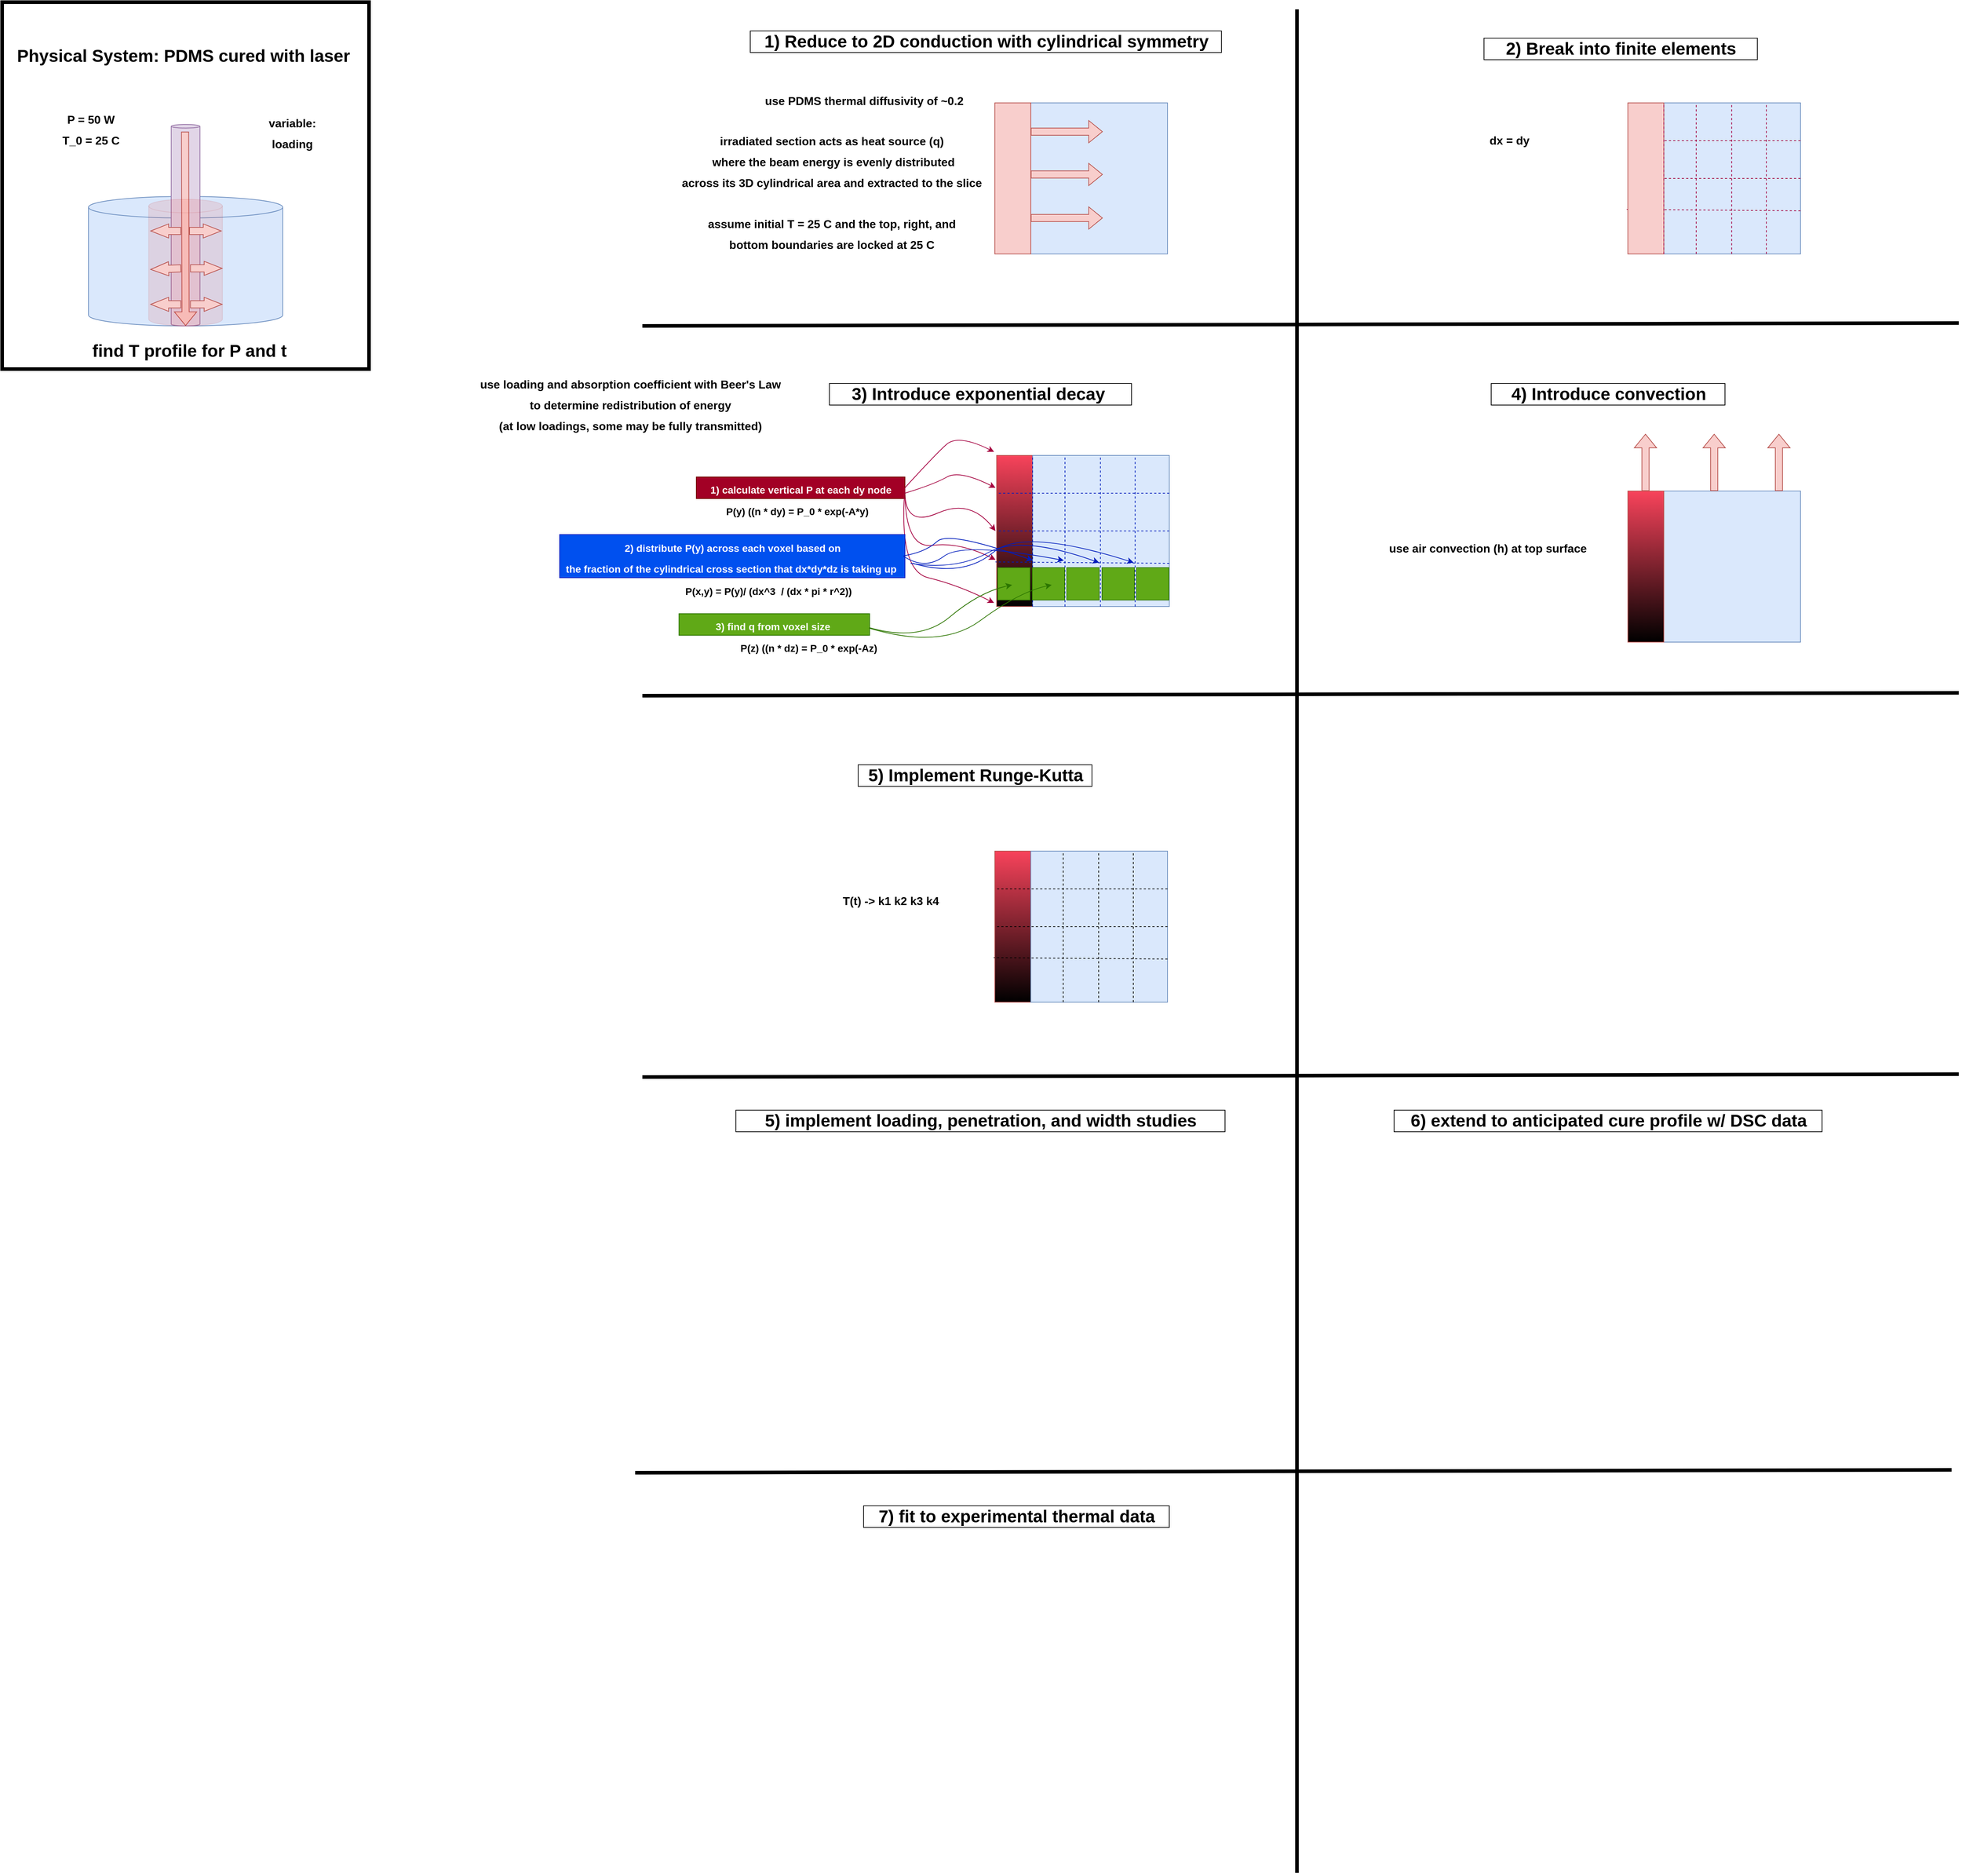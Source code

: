 <mxfile>
    <diagram id="xyQSWyfSfaHBKpIr7T4n" name="Page-1">
        <mxGraphModel dx="697" dy="674" grid="1" gridSize="10" guides="1" tooltips="1" connect="1" arrows="1" fold="1" page="1" pageScale="1" pageWidth="850" pageHeight="1100" math="0" shadow="0">
            <root>
                <mxCell id="0"/>
                <mxCell id="1" parent="0"/>
                <mxCell id="4" value="" style="whiteSpace=wrap;html=1;aspect=fixed;fillColor=none;strokeWidth=5;" vertex="1" parent="1">
                    <mxGeometry x="95" y="30" width="510" height="510" as="geometry"/>
                </mxCell>
                <mxCell id="6" value="" style="rounded=0;whiteSpace=wrap;html=1;fillColor=#dae8fc;strokeColor=#6c8ebf;" vertex="1" parent="1">
                    <mxGeometry x="1525" y="170" width="190" height="210" as="geometry"/>
                </mxCell>
                <mxCell id="7" value="" style="rounded=0;whiteSpace=wrap;html=1;fillColor=#f8cecc;strokeColor=#b85450;" vertex="1" parent="1">
                    <mxGeometry x="1475" y="170" width="50" height="210" as="geometry"/>
                </mxCell>
                <mxCell id="8" value="" style="shape=cylinder3;whiteSpace=wrap;html=1;boundedLbl=1;backgroundOutline=1;size=15;fillColor=#dae8fc;strokeColor=#6c8ebf;" vertex="1" parent="1">
                    <mxGeometry x="215" y="300" width="270" height="180" as="geometry"/>
                </mxCell>
                <mxCell id="9" value="" style="shape=cylinder3;whiteSpace=wrap;html=1;boundedLbl=1;backgroundOutline=1;size=2.483;fillColor=#e1d5e7;strokeColor=#9673a6;" vertex="1" parent="1">
                    <mxGeometry x="330" y="200" width="40" height="280" as="geometry"/>
                </mxCell>
                <mxCell id="10" value="Physical System: PDMS cured with laser&amp;nbsp;" style="text;strokeColor=none;fillColor=none;html=1;fontSize=24;fontStyle=1;verticalAlign=middle;align=center;" vertex="1" parent="1">
                    <mxGeometry x="100" y="90" width="500" height="30" as="geometry"/>
                </mxCell>
                <mxCell id="11" value="1) Reduce to 2D conduction with cylindrical symmetry" style="text;strokeColor=default;fillColor=none;html=1;fontSize=24;fontStyle=1;verticalAlign=middle;align=center;" vertex="1" parent="1">
                    <mxGeometry x="1135" y="70" width="655" height="30" as="geometry"/>
                </mxCell>
                <mxCell id="12" value="&lt;font style=&quot;font-size: 16px;&quot;&gt;irradiated section acts as heat source (q)&lt;br&gt;&amp;nbsp;where the beam energy is evenly distributed &lt;br&gt;across its 3D cylindrical area and extracted to the slice&lt;br&gt;&lt;/font&gt;" style="text;strokeColor=none;fillColor=none;html=1;fontSize=24;fontStyle=1;verticalAlign=middle;align=center;rounded=0;glass=0;" vertex="1" parent="1">
                    <mxGeometry x="1045" y="210" width="405" height="80" as="geometry"/>
                </mxCell>
                <mxCell id="13" value="&lt;span style=&quot;font-size: 16px;&quot;&gt;use PDMS thermal diffusivity of ~0.2&lt;/span&gt;" style="text;strokeColor=none;fillColor=none;html=1;fontSize=24;fontStyle=1;verticalAlign=middle;align=center;" vertex="1" parent="1">
                    <mxGeometry x="1055" y="150" width="475" height="30" as="geometry"/>
                </mxCell>
                <mxCell id="14" value="" style="rounded=0;whiteSpace=wrap;html=1;fillColor=#dae8fc;strokeColor=#6c8ebf;" vertex="1" parent="1">
                    <mxGeometry x="2405" y="170" width="190" height="210" as="geometry"/>
                </mxCell>
                <mxCell id="15" value="2) Break into finite elements" style="text;strokeColor=default;fillColor=none;html=1;fontSize=24;fontStyle=1;verticalAlign=middle;align=center;" vertex="1" parent="1">
                    <mxGeometry x="2155" y="80" width="380" height="30" as="geometry"/>
                </mxCell>
                <mxCell id="16" value="" style="rounded=0;whiteSpace=wrap;html=1;fillColor=#dae8fc;strokeColor=#6c8ebf;" vertex="1" parent="1">
                    <mxGeometry x="2405" y="709.5" width="190" height="210" as="geometry"/>
                </mxCell>
                <mxCell id="17" value="" style="rounded=0;whiteSpace=wrap;html=1;fillColor=#F8435B;strokeColor=#b85450;fillStyle=hatch;gradientColor=default;" vertex="1" parent="1">
                    <mxGeometry x="2355" y="709.5" width="50" height="210" as="geometry"/>
                </mxCell>
                <mxCell id="18" value="4) Introduce convection" style="text;strokeColor=default;fillColor=none;html=1;fontSize=24;fontStyle=1;verticalAlign=middle;align=center;" vertex="1" parent="1">
                    <mxGeometry x="2165" y="560" width="325" height="30" as="geometry"/>
                </mxCell>
                <mxCell id="19" value="" style="shape=flexArrow;endArrow=classic;html=1;rounded=0;fillColor=#f8cecc;strokeColor=#b85450;" edge="1" parent="1">
                    <mxGeometry width="50" height="50" relative="1" as="geometry">
                        <mxPoint x="1525" y="210" as="sourcePoint"/>
                        <mxPoint x="1625" y="210" as="targetPoint"/>
                    </mxGeometry>
                </mxCell>
                <mxCell id="20" value="" style="shape=flexArrow;endArrow=classic;html=1;rounded=0;fillColor=#f8cecc;strokeColor=#b85450;" edge="1" parent="1">
                    <mxGeometry width="50" height="50" relative="1" as="geometry">
                        <mxPoint x="1525" y="269.5" as="sourcePoint"/>
                        <mxPoint x="1625" y="269.5" as="targetPoint"/>
                    </mxGeometry>
                </mxCell>
                <mxCell id="21" value="" style="shape=flexArrow;endArrow=classic;html=1;rounded=0;fillColor=#f8cecc;strokeColor=#b85450;" edge="1" parent="1">
                    <mxGeometry width="50" height="50" relative="1" as="geometry">
                        <mxPoint x="1525" y="330" as="sourcePoint"/>
                        <mxPoint x="1625" y="330" as="targetPoint"/>
                    </mxGeometry>
                </mxCell>
                <mxCell id="22" value="" style="shape=flexArrow;endArrow=classic;html=1;rounded=0;fillColor=#f8cecc;strokeColor=#b85450;" edge="1" parent="1">
                    <mxGeometry width="50" height="50" relative="1" as="geometry">
                        <mxPoint x="2379.5" y="709.5" as="sourcePoint"/>
                        <mxPoint x="2379.5" y="630" as="targetPoint"/>
                    </mxGeometry>
                </mxCell>
                <mxCell id="23" value="" style="shape=flexArrow;endArrow=classic;html=1;rounded=0;fillColor=#f8cecc;strokeColor=#b85450;" edge="1" parent="1">
                    <mxGeometry width="50" height="50" relative="1" as="geometry">
                        <mxPoint x="2475" y="709.5" as="sourcePoint"/>
                        <mxPoint x="2475" y="630" as="targetPoint"/>
                    </mxGeometry>
                </mxCell>
                <mxCell id="24" value="" style="shape=flexArrow;endArrow=classic;html=1;rounded=0;fillColor=#f8cecc;strokeColor=#b85450;" edge="1" parent="1">
                    <mxGeometry width="50" height="50" relative="1" as="geometry">
                        <mxPoint x="2565" y="709.5" as="sourcePoint"/>
                        <mxPoint x="2565" y="630" as="targetPoint"/>
                    </mxGeometry>
                </mxCell>
                <mxCell id="25" value="&lt;span style=&quot;font-size: 16px;&quot;&gt;use air convection (h) at top surface&lt;br&gt;&lt;/span&gt;" style="text;strokeColor=none;fillColor=none;html=1;fontSize=24;fontStyle=1;verticalAlign=middle;align=center;" vertex="1" parent="1">
                    <mxGeometry x="2015" y="770" width="290" height="34.5" as="geometry"/>
                </mxCell>
                <mxCell id="26" value="&lt;font style=&quot;font-size: 16px;&quot;&gt;assume initial T = 25 C and the top, right, and&lt;br&gt;bottom boundaries are locked at 25 C&lt;br&gt;&lt;/font&gt;" style="text;strokeColor=none;fillColor=none;html=1;fontSize=24;fontStyle=1;verticalAlign=middle;align=center;rounded=0;glass=0;" vertex="1" parent="1">
                    <mxGeometry x="1045" y="310" width="405" height="80" as="geometry"/>
                </mxCell>
                <mxCell id="27" value="" style="shape=flexArrow;endArrow=classic;html=1;rounded=0;entryX=0.5;entryY=1;entryDx=0;entryDy=0;entryPerimeter=0;fillColor=#f8cecc;strokeColor=#b85450;" edge="1" parent="1" source="40" target="9">
                    <mxGeometry width="50" height="50" relative="1" as="geometry">
                        <mxPoint x="349.29" y="210" as="sourcePoint"/>
                        <mxPoint x="349.29" y="450" as="targetPoint"/>
                    </mxGeometry>
                </mxCell>
                <mxCell id="30" value="3) Introduce exponential decay&amp;nbsp;" style="text;strokeColor=default;fillColor=none;html=1;fontSize=24;fontStyle=1;verticalAlign=middle;align=center;" vertex="1" parent="1">
                    <mxGeometry x="1245" y="560" width="420" height="30" as="geometry"/>
                </mxCell>
                <mxCell id="31" value="&lt;font style=&quot;font-size: 16px;&quot;&gt;&lt;br&gt;&lt;/font&gt;" style="text;strokeColor=none;fillColor=none;html=1;fontSize=24;fontStyle=1;verticalAlign=middle;align=center;rounded=0;glass=0;" vertex="1" parent="1">
                    <mxGeometry x="1055" y="690" width="405" height="80" as="geometry"/>
                </mxCell>
                <mxCell id="32" value="&lt;span style=&quot;font-size: 16px;&quot;&gt;use loading and absorption coefficient with Beer's Law&lt;br&gt;to determine redistribution of energy&lt;br&gt;(at low loadings, some may be fully transmitted)&lt;br&gt;&lt;/span&gt;" style="text;strokeColor=none;fillColor=none;html=1;fontSize=24;fontStyle=1;verticalAlign=middle;align=center;" vertex="1" parent="1">
                    <mxGeometry x="730" y="540" width="475" height="95" as="geometry"/>
                </mxCell>
                <mxCell id="33" value="" style="endArrow=none;dashed=1;html=1;rounded=0;exitX=1;exitY=0.5;exitDx=0;exitDy=0;entryX=0;entryY=0.5;entryDx=0;entryDy=0;fillColor=#d80073;strokeColor=#A50040;" edge="1" parent="1" source="14">
                    <mxGeometry width="50" height="50" relative="1" as="geometry">
                        <mxPoint x="2645" y="300" as="sourcePoint"/>
                        <mxPoint x="2355" y="275" as="targetPoint"/>
                    </mxGeometry>
                </mxCell>
                <mxCell id="34" value="" style="endArrow=none;dashed=1;html=1;rounded=0;exitX=1;exitY=0.25;exitDx=0;exitDy=0;entryX=0;entryY=0.25;entryDx=0;entryDy=0;fillColor=#d80073;strokeColor=#A50040;" edge="1" parent="1" source="14">
                    <mxGeometry width="50" height="50" relative="1" as="geometry">
                        <mxPoint x="2595" y="228.57" as="sourcePoint"/>
                        <mxPoint x="2355" y="222.5" as="targetPoint"/>
                    </mxGeometry>
                </mxCell>
                <mxCell id="35" value="" style="endArrow=none;dashed=1;html=1;rounded=0;exitX=1;exitY=0.5;exitDx=0;exitDy=0;entryX=-0.032;entryY=0.705;entryDx=0;entryDy=0;entryPerimeter=0;fillColor=#d80073;strokeColor=#A50040;" edge="1" parent="1">
                    <mxGeometry width="50" height="50" relative="1" as="geometry">
                        <mxPoint x="2595" y="320" as="sourcePoint"/>
                        <mxPoint x="2353.4" y="318.05" as="targetPoint"/>
                    </mxGeometry>
                </mxCell>
                <mxCell id="36" value="" style="endArrow=none;dashed=1;html=1;rounded=0;exitX=0.75;exitY=1;exitDx=0;exitDy=0;entryX=0.75;entryY=0;entryDx=0;entryDy=0;fillColor=#d80073;strokeColor=#A50040;" edge="1" parent="1" source="14" target="14">
                    <mxGeometry width="50" height="50" relative="1" as="geometry">
                        <mxPoint x="2775" y="269.29" as="sourcePoint"/>
                        <mxPoint x="2585" y="269.29" as="targetPoint"/>
                    </mxGeometry>
                </mxCell>
                <mxCell id="37" value="" style="endArrow=none;dashed=1;html=1;rounded=0;exitX=0.75;exitY=1;exitDx=0;exitDy=0;entryX=0.75;entryY=0;entryDx=0;entryDy=0;fillColor=#d80073;strokeColor=#A50040;" edge="1" parent="1">
                    <mxGeometry width="50" height="50" relative="1" as="geometry">
                        <mxPoint x="2499.29" y="380" as="sourcePoint"/>
                        <mxPoint x="2499.29" y="170" as="targetPoint"/>
                    </mxGeometry>
                </mxCell>
                <mxCell id="38" value="" style="endArrow=none;dashed=1;html=1;rounded=0;exitX=0.75;exitY=1;exitDx=0;exitDy=0;entryX=0.75;entryY=0;entryDx=0;entryDy=0;fillColor=#d80073;strokeColor=#A50040;" edge="1" parent="1">
                    <mxGeometry width="50" height="50" relative="1" as="geometry">
                        <mxPoint x="2450" y="380" as="sourcePoint"/>
                        <mxPoint x="2450" y="170" as="targetPoint"/>
                    </mxGeometry>
                </mxCell>
                <mxCell id="39" value="" style="shape=flexArrow;endArrow=classic;html=1;rounded=0;entryX=0.5;entryY=1;entryDx=0;entryDy=0;entryPerimeter=0;fillColor=#f8cecc;strokeColor=#b85450;" edge="1" parent="1" target="40">
                    <mxGeometry width="50" height="50" relative="1" as="geometry">
                        <mxPoint x="349.29" y="210" as="sourcePoint"/>
                        <mxPoint x="350" y="480" as="targetPoint"/>
                    </mxGeometry>
                </mxCell>
                <mxCell id="40" value="" style="shape=cylinder3;whiteSpace=wrap;html=1;boundedLbl=1;backgroundOutline=1;size=9.379;fillColor=#e51400;strokeColor=#B20000;opacity=10;fontColor=#ffffff;" vertex="1" parent="1">
                    <mxGeometry x="298.75" y="304" width="102.5" height="176" as="geometry"/>
                </mxCell>
                <mxCell id="41" value="" style="shape=flexArrow;endArrow=classic;html=1;rounded=0;fillColor=#f8cecc;strokeColor=#b85450;endWidth=8.611;endSize=7.981;" edge="1" parent="1">
                    <mxGeometry width="50" height="50" relative="1" as="geometry">
                        <mxPoint x="355" y="348" as="sourcePoint"/>
                        <mxPoint x="400" y="348" as="targetPoint"/>
                    </mxGeometry>
                </mxCell>
                <mxCell id="42" value="" style="shape=flexArrow;endArrow=classic;html=1;rounded=0;fillColor=#f8cecc;strokeColor=#b85450;endWidth=8.611;endSize=7.981;" edge="1" parent="1">
                    <mxGeometry width="50" height="50" relative="1" as="geometry">
                        <mxPoint x="356.25" y="400" as="sourcePoint"/>
                        <mxPoint x="401.25" y="400" as="targetPoint"/>
                    </mxGeometry>
                </mxCell>
                <mxCell id="43" value="" style="shape=flexArrow;endArrow=classic;html=1;rounded=0;fillColor=#f8cecc;strokeColor=#b85450;endWidth=8.611;endSize=7.981;" edge="1" parent="1">
                    <mxGeometry width="50" height="50" relative="1" as="geometry">
                        <mxPoint x="356.25" y="450" as="sourcePoint"/>
                        <mxPoint x="401.25" y="450" as="targetPoint"/>
                    </mxGeometry>
                </mxCell>
                <mxCell id="44" value="" style="shape=flexArrow;endArrow=classic;html=1;rounded=0;fillColor=#f8cecc;strokeColor=#b85450;endWidth=8.611;endSize=7.981;entryX=0.022;entryY=0.554;entryDx=0;entryDy=0;entryPerimeter=0;" edge="1" parent="1" target="40">
                    <mxGeometry width="50" height="50" relative="1" as="geometry">
                        <mxPoint x="343.75" y="400" as="sourcePoint"/>
                        <mxPoint x="305" y="400" as="targetPoint"/>
                    </mxGeometry>
                </mxCell>
                <mxCell id="45" value="" style="shape=flexArrow;endArrow=classic;html=1;rounded=0;fillColor=#f8cecc;strokeColor=#b85450;endWidth=8.611;endSize=7.981;entryX=0.022;entryY=0.554;entryDx=0;entryDy=0;entryPerimeter=0;" edge="1" parent="1">
                    <mxGeometry width="50" height="50" relative="1" as="geometry">
                        <mxPoint x="343.75" y="348" as="sourcePoint"/>
                        <mxPoint x="301" y="348" as="targetPoint"/>
                    </mxGeometry>
                </mxCell>
                <mxCell id="46" value="" style="shape=flexArrow;endArrow=classic;html=1;rounded=0;fillColor=#f8cecc;strokeColor=#b85450;endWidth=8.611;endSize=7.981;entryX=0.022;entryY=0.554;entryDx=0;entryDy=0;entryPerimeter=0;" edge="1" parent="1">
                    <mxGeometry width="50" height="50" relative="1" as="geometry">
                        <mxPoint x="343.75" y="450" as="sourcePoint"/>
                        <mxPoint x="301" y="450" as="targetPoint"/>
                    </mxGeometry>
                </mxCell>
                <mxCell id="47" value="&lt;font style=&quot;font-size: 16px;&quot;&gt;P = 50 W&lt;br&gt;T_0 = 25 C&lt;br style=&quot;border-color: var(--border-color);&quot;&gt;&lt;br&gt;&lt;/font&gt;" style="text;strokeColor=none;fillColor=none;html=1;fontSize=24;fontStyle=1;verticalAlign=middle;align=center;rounded=0;glass=0;" vertex="1" parent="1">
                    <mxGeometry x="160" y="170" width="115" height="100" as="geometry"/>
                </mxCell>
                <mxCell id="48" value="&lt;font style=&quot;font-size: 16px;&quot;&gt;variable:&lt;br&gt;loading&lt;br&gt;&lt;/font&gt;" style="text;strokeColor=none;fillColor=none;html=1;fontSize=24;fontStyle=1;verticalAlign=middle;align=center;rounded=0;glass=0;" vertex="1" parent="1">
                    <mxGeometry x="440" y="160" width="115" height="100" as="geometry"/>
                </mxCell>
                <mxCell id="49" value="find T profile for P and t" style="text;strokeColor=none;fillColor=none;html=1;fontSize=24;fontStyle=1;verticalAlign=middle;align=center;" vertex="1" parent="1">
                    <mxGeometry x="105" y="500" width="500" height="30" as="geometry"/>
                </mxCell>
                <mxCell id="50" value="5) Implement Runge-Kutta" style="text;strokeColor=default;fillColor=none;html=1;fontSize=24;fontStyle=1;verticalAlign=middle;align=center;" vertex="1" parent="1">
                    <mxGeometry x="1285" y="1090" width="325" height="30" as="geometry"/>
                </mxCell>
                <mxCell id="51" value="" style="rounded=0;whiteSpace=wrap;html=1;fillColor=#F8435B;strokeColor=#b85450;fillStyle=hatch;gradientColor=default;" vertex="1" parent="1">
                    <mxGeometry x="1475" y="1210" width="50" height="210" as="geometry"/>
                </mxCell>
                <mxCell id="52" value="" style="rounded=0;whiteSpace=wrap;html=1;fillColor=#dae8fc;strokeColor=#6c8ebf;" vertex="1" parent="1">
                    <mxGeometry x="1525" y="1210" width="190" height="210" as="geometry"/>
                </mxCell>
                <mxCell id="53" value="" style="endArrow=none;dashed=1;html=1;rounded=0;exitX=1;exitY=0.5;exitDx=0;exitDy=0;entryX=0;entryY=0.5;entryDx=0;entryDy=0;" edge="1" parent="1" source="52" target="51">
                    <mxGeometry width="50" height="50" relative="1" as="geometry">
                        <mxPoint x="1765" y="1340" as="sourcePoint"/>
                        <mxPoint x="1405" y="1520" as="targetPoint"/>
                    </mxGeometry>
                </mxCell>
                <mxCell id="54" value="" style="endArrow=none;dashed=1;html=1;rounded=0;exitX=1;exitY=0.25;exitDx=0;exitDy=0;entryX=0;entryY=0.25;entryDx=0;entryDy=0;" edge="1" parent="1" source="52" target="51">
                    <mxGeometry width="50" height="50" relative="1" as="geometry">
                        <mxPoint x="1715" y="1268.57" as="sourcePoint"/>
                        <mxPoint x="1525" y="1268.57" as="targetPoint"/>
                    </mxGeometry>
                </mxCell>
                <mxCell id="55" value="" style="endArrow=none;dashed=1;html=1;rounded=0;exitX=1;exitY=0.5;exitDx=0;exitDy=0;entryX=-0.032;entryY=0.705;entryDx=0;entryDy=0;entryPerimeter=0;" edge="1" parent="1" target="51">
                    <mxGeometry width="50" height="50" relative="1" as="geometry">
                        <mxPoint x="1715" y="1360" as="sourcePoint"/>
                        <mxPoint x="1525" y="1360" as="targetPoint"/>
                    </mxGeometry>
                </mxCell>
                <mxCell id="56" value="" style="endArrow=none;dashed=1;html=1;rounded=0;exitX=0.75;exitY=1;exitDx=0;exitDy=0;entryX=0.75;entryY=0;entryDx=0;entryDy=0;" edge="1" parent="1" source="52" target="52">
                    <mxGeometry width="50" height="50" relative="1" as="geometry">
                        <mxPoint x="1895" y="1309.29" as="sourcePoint"/>
                        <mxPoint x="1705" y="1309.29" as="targetPoint"/>
                    </mxGeometry>
                </mxCell>
                <mxCell id="57" value="" style="endArrow=none;dashed=1;html=1;rounded=0;exitX=0.75;exitY=1;exitDx=0;exitDy=0;entryX=0.75;entryY=0;entryDx=0;entryDy=0;" edge="1" parent="1">
                    <mxGeometry width="50" height="50" relative="1" as="geometry">
                        <mxPoint x="1619.29" y="1420" as="sourcePoint"/>
                        <mxPoint x="1619.29" y="1210" as="targetPoint"/>
                    </mxGeometry>
                </mxCell>
                <mxCell id="58" value="" style="endArrow=none;dashed=1;html=1;rounded=0;exitX=0.75;exitY=1;exitDx=0;exitDy=0;entryX=0.75;entryY=0;entryDx=0;entryDy=0;" edge="1" parent="1">
                    <mxGeometry width="50" height="50" relative="1" as="geometry">
                        <mxPoint x="1570" y="1420" as="sourcePoint"/>
                        <mxPoint x="1570" y="1210" as="targetPoint"/>
                    </mxGeometry>
                </mxCell>
                <mxCell id="59" value="&lt;span style=&quot;font-size: 16px;&quot;&gt;T(t) -&amp;gt; k1 k2 k3 k4&lt;br&gt;&lt;/span&gt;" style="text;strokeColor=none;fillColor=none;html=1;fontSize=24;fontStyle=1;verticalAlign=middle;align=center;" vertex="1" parent="1">
                    <mxGeometry x="1185" y="1260" width="290" height="34.5" as="geometry"/>
                </mxCell>
                <mxCell id="60" value="&lt;span style=&quot;font-size: 16px;&quot;&gt;dx = dy&lt;br&gt;&lt;/span&gt;" style="text;strokeColor=none;fillColor=none;html=1;fontSize=24;fontStyle=1;verticalAlign=middle;align=center;" vertex="1" parent="1">
                    <mxGeometry x="2045" y="202.75" width="290" height="34.5" as="geometry"/>
                </mxCell>
                <mxCell id="61" value="6) extend to anticipated cure profile w/ DSC data" style="text;strokeColor=default;fillColor=none;html=1;fontSize=24;fontStyle=1;verticalAlign=middle;align=center;" vertex="1" parent="1">
                    <mxGeometry x="2030" y="1570" width="595" height="30" as="geometry"/>
                </mxCell>
                <mxCell id="62" value="5) implement loading, penetration, and width studies" style="text;strokeColor=default;fillColor=none;html=1;fontSize=24;fontStyle=1;verticalAlign=middle;align=center;" vertex="1" parent="1">
                    <mxGeometry x="1115" y="1570" width="680" height="30" as="geometry"/>
                </mxCell>
                <mxCell id="63" value="7) fit to experimental thermal data" style="text;strokeColor=default;fillColor=none;html=1;fontSize=24;fontStyle=1;verticalAlign=middle;align=center;" vertex="1" parent="1">
                    <mxGeometry x="1292.5" y="2120" width="425" height="30" as="geometry"/>
                </mxCell>
                <mxCell id="64" value="" style="endArrow=none;html=1;rounded=0;strokeWidth=5;" edge="1" parent="1">
                    <mxGeometry width="50" height="50" relative="1" as="geometry">
                        <mxPoint x="1895" y="2630" as="sourcePoint"/>
                        <mxPoint x="1895" y="40" as="targetPoint"/>
                    </mxGeometry>
                </mxCell>
                <mxCell id="65" value="" style="endArrow=none;html=1;rounded=0;strokeWidth=5;" edge="1" parent="1">
                    <mxGeometry width="50" height="50" relative="1" as="geometry">
                        <mxPoint x="2815" y="476" as="sourcePoint"/>
                        <mxPoint x="985" y="480" as="targetPoint"/>
                    </mxGeometry>
                </mxCell>
                <mxCell id="66" value="" style="endArrow=none;html=1;rounded=0;strokeWidth=5;" edge="1" parent="1">
                    <mxGeometry width="50" height="50" relative="1" as="geometry">
                        <mxPoint x="2815" y="1520" as="sourcePoint"/>
                        <mxPoint x="985" y="1524" as="targetPoint"/>
                    </mxGeometry>
                </mxCell>
                <mxCell id="67" value="" style="endArrow=none;html=1;rounded=0;strokeWidth=5;" edge="1" parent="1">
                    <mxGeometry width="50" height="50" relative="1" as="geometry">
                        <mxPoint x="2805" y="2070" as="sourcePoint"/>
                        <mxPoint x="975" y="2074" as="targetPoint"/>
                    </mxGeometry>
                </mxCell>
                <mxCell id="68" value="" style="endArrow=none;html=1;rounded=0;strokeWidth=5;" edge="1" parent="1">
                    <mxGeometry width="50" height="50" relative="1" as="geometry">
                        <mxPoint x="2815" y="990" as="sourcePoint"/>
                        <mxPoint x="985" y="994" as="targetPoint"/>
                    </mxGeometry>
                </mxCell>
                <mxCell id="73" value="" style="rounded=0;whiteSpace=wrap;html=1;fillColor=#F8435B;strokeColor=#b85450;fillStyle=hatch;gradientColor=default;" vertex="1" parent="1">
                    <mxGeometry x="1477.5" y="660" width="50" height="210" as="geometry"/>
                </mxCell>
                <mxCell id="74" value="" style="rounded=0;whiteSpace=wrap;html=1;fillColor=#dae8fc;strokeColor=#6c8ebf;" vertex="1" parent="1">
                    <mxGeometry x="1527.5" y="660" width="190" height="210" as="geometry"/>
                </mxCell>
                <mxCell id="75" value="" style="endArrow=none;dashed=1;html=1;rounded=0;exitX=1;exitY=0.5;exitDx=0;exitDy=0;entryX=0;entryY=0.5;entryDx=0;entryDy=0;fillColor=#0050ef;strokeColor=#001DBC;" edge="1" parent="1" source="74" target="73">
                    <mxGeometry width="50" height="50" relative="1" as="geometry">
                        <mxPoint x="1767.5" y="790" as="sourcePoint"/>
                        <mxPoint x="1407.5" y="970" as="targetPoint"/>
                    </mxGeometry>
                </mxCell>
                <mxCell id="76" value="" style="endArrow=none;dashed=1;html=1;rounded=0;exitX=1;exitY=0.25;exitDx=0;exitDy=0;entryX=0;entryY=0.25;entryDx=0;entryDy=0;fillColor=#0050ef;strokeColor=#001DBC;" edge="1" parent="1" source="74" target="73">
                    <mxGeometry width="50" height="50" relative="1" as="geometry">
                        <mxPoint x="1717.5" y="718.57" as="sourcePoint"/>
                        <mxPoint x="1527.5" y="718.57" as="targetPoint"/>
                    </mxGeometry>
                </mxCell>
                <mxCell id="77" value="" style="endArrow=none;dashed=1;html=1;rounded=0;exitX=1;exitY=0.5;exitDx=0;exitDy=0;entryX=-0.032;entryY=0.705;entryDx=0;entryDy=0;entryPerimeter=0;fillColor=#0050ef;strokeColor=#001DBC;" edge="1" parent="1" target="73">
                    <mxGeometry width="50" height="50" relative="1" as="geometry">
                        <mxPoint x="1717.5" y="810" as="sourcePoint"/>
                        <mxPoint x="1527.5" y="810" as="targetPoint"/>
                    </mxGeometry>
                </mxCell>
                <mxCell id="78" value="" style="endArrow=none;dashed=1;html=1;rounded=0;exitX=0.75;exitY=1;exitDx=0;exitDy=0;entryX=0.75;entryY=0;entryDx=0;entryDy=0;fillColor=#0050ef;strokeColor=#001DBC;" edge="1" parent="1" source="74" target="74">
                    <mxGeometry width="50" height="50" relative="1" as="geometry">
                        <mxPoint x="1897.5" y="759.29" as="sourcePoint"/>
                        <mxPoint x="1707.5" y="759.29" as="targetPoint"/>
                    </mxGeometry>
                </mxCell>
                <mxCell id="79" value="" style="endArrow=none;dashed=1;html=1;rounded=0;exitX=0.75;exitY=1;exitDx=0;exitDy=0;entryX=0.75;entryY=0;entryDx=0;entryDy=0;fillColor=#0050ef;strokeColor=#001DBC;" edge="1" parent="1">
                    <mxGeometry width="50" height="50" relative="1" as="geometry">
                        <mxPoint x="1621.79" y="870" as="sourcePoint"/>
                        <mxPoint x="1621.79" y="660" as="targetPoint"/>
                    </mxGeometry>
                </mxCell>
                <mxCell id="80" value="" style="endArrow=none;dashed=1;html=1;rounded=0;exitX=0.75;exitY=1;exitDx=0;exitDy=0;entryX=0.75;entryY=0;entryDx=0;entryDy=0;fillColor=#0050ef;strokeColor=#001DBC;" edge="1" parent="1">
                    <mxGeometry width="50" height="50" relative="1" as="geometry">
                        <mxPoint x="1572.5" y="870" as="sourcePoint"/>
                        <mxPoint x="1572.5" y="660" as="targetPoint"/>
                    </mxGeometry>
                </mxCell>
                <mxCell id="81" value="" style="endArrow=none;dashed=1;html=1;rounded=0;exitX=0.75;exitY=1;exitDx=0;exitDy=0;entryX=0.75;entryY=0;entryDx=0;entryDy=0;fillColor=#0050ef;strokeColor=#001DBC;" edge="1" parent="1">
                    <mxGeometry width="50" height="50" relative="1" as="geometry">
                        <mxPoint x="1527.5" y="870" as="sourcePoint"/>
                        <mxPoint x="1527.5" y="660.0" as="targetPoint"/>
                    </mxGeometry>
                </mxCell>
                <mxCell id="83" value="&lt;span style=&quot;font-size: 14px;&quot;&gt;P(y) ((n * dy) = P_0 * exp(-A*y)&lt;/span&gt;" style="text;strokeColor=none;fillColor=none;html=1;fontSize=24;fontStyle=1;verticalAlign=middle;align=center;" vertex="1" parent="1">
                    <mxGeometry x="1115" y="720" width="170" height="30" as="geometry"/>
                </mxCell>
                <mxCell id="84" value="" style="curved=1;endArrow=classic;html=1;fontSize=14;exitX=1;exitY=0.5;exitDx=0;exitDy=0;fillColor=#d80073;strokeColor=#A50040;" edge="1" parent="1" source="88">
                    <mxGeometry width="50" height="50" relative="1" as="geometry">
                        <mxPoint x="1320.9" y="640" as="sourcePoint"/>
                        <mxPoint x="1473.9" y="655" as="targetPoint"/>
                        <Array as="points">
                            <mxPoint x="1390.9" y="660"/>
                            <mxPoint x="1423.9" y="630"/>
                        </Array>
                    </mxGeometry>
                </mxCell>
                <mxCell id="85" value="" style="curved=1;endArrow=classic;html=1;fontSize=14;exitX=1;exitY=0.75;exitDx=0;exitDy=0;fillColor=#d80073;strokeColor=#A50040;" edge="1" parent="1" source="88">
                    <mxGeometry width="50" height="50" relative="1" as="geometry">
                        <mxPoint x="1322.9" y="690.0" as="sourcePoint"/>
                        <mxPoint x="1475.9" y="705" as="targetPoint"/>
                        <Array as="points">
                            <mxPoint x="1390.9" y="700"/>
                            <mxPoint x="1425.9" y="680"/>
                        </Array>
                    </mxGeometry>
                </mxCell>
                <mxCell id="86" value="" style="curved=1;endArrow=classic;html=1;fontSize=14;exitX=1;exitY=0.75;exitDx=0;exitDy=0;fillColor=#d80073;strokeColor=#A50040;" edge="1" parent="1" source="88">
                    <mxGeometry width="50" height="50" relative="1" as="geometry">
                        <mxPoint x="1322.9" y="750" as="sourcePoint"/>
                        <mxPoint x="1475.9" y="765" as="targetPoint"/>
                        <Array as="points">
                            <mxPoint x="1350.9" y="760"/>
                            <mxPoint x="1440.9" y="720"/>
                        </Array>
                    </mxGeometry>
                </mxCell>
                <mxCell id="87" value="" style="curved=1;endArrow=classic;html=1;fontSize=14;exitX=1;exitY=0.75;exitDx=0;exitDy=0;fillColor=#d80073;strokeColor=#A50040;" edge="1" parent="1" source="88">
                    <mxGeometry width="50" height="50" relative="1" as="geometry">
                        <mxPoint x="1322.9" y="790" as="sourcePoint"/>
                        <mxPoint x="1475.9" y="805" as="targetPoint"/>
                        <Array as="points">
                            <mxPoint x="1350.9" y="790"/>
                            <mxPoint x="1425.9" y="780"/>
                        </Array>
                    </mxGeometry>
                </mxCell>
                <mxCell id="88" value="&lt;span style=&quot;font-size: 14px;&quot;&gt;1) calculate vertical P at each dy node&lt;/span&gt;" style="text;strokeColor=#6F0000;fillColor=#a20025;html=1;fontSize=24;fontStyle=1;verticalAlign=middle;align=center;fontColor=#ffffff;" vertex="1" parent="1">
                    <mxGeometry x="1060" y="690" width="290" height="30" as="geometry"/>
                </mxCell>
                <mxCell id="89" value="" style="curved=1;endArrow=classic;html=1;fontSize=14;exitX=1;exitY=0.5;exitDx=0;exitDy=0;fillColor=#d80073;strokeColor=#A50040;" edge="1" parent="1" source="88">
                    <mxGeometry width="50" height="50" relative="1" as="geometry">
                        <mxPoint x="1320.9" y="850" as="sourcePoint"/>
                        <mxPoint x="1473.9" y="865" as="targetPoint"/>
                        <Array as="points">
                            <mxPoint x="1340.9" y="820"/>
                            <mxPoint x="1423.9" y="840"/>
                        </Array>
                    </mxGeometry>
                </mxCell>
                <mxCell id="92" value="&lt;span style=&quot;font-size: 14px;&quot;&gt;2) distribute P(y) across each voxel based on&lt;br&gt;the fraction of the cylindrical cross section that dx*dy*dz is taking up&amp;nbsp;&lt;/span&gt;" style="text;strokeColor=#001DBC;fillColor=#0050ef;html=1;fontSize=24;fontStyle=1;verticalAlign=middle;align=center;fontColor=#ffffff;" vertex="1" parent="1">
                    <mxGeometry x="870" y="770" width="480" height="60" as="geometry"/>
                </mxCell>
                <mxCell id="93" value="&lt;span style=&quot;font-size: 14px;&quot;&gt;3) find q from voxel size&amp;nbsp;&lt;/span&gt;" style="text;strokeColor=#2D7600;fillColor=#60a917;html=1;fontSize=24;fontStyle=1;verticalAlign=middle;align=center;fontColor=#ffffff;" vertex="1" parent="1">
                    <mxGeometry x="1035.9" y="880" width="265" height="30" as="geometry"/>
                </mxCell>
                <mxCell id="95" value="&lt;span style=&quot;font-size: 14px;&quot;&gt;P(x,y) = P(y)/ (dx^3&amp;nbsp; / (dx * pi * r^2))&lt;/span&gt;" style="text;strokeColor=none;fillColor=none;html=1;fontSize=24;fontStyle=1;verticalAlign=middle;align=center;" vertex="1" parent="1">
                    <mxGeometry x="1075" y="831" width="170" height="30" as="geometry"/>
                </mxCell>
                <mxCell id="96" value="&lt;span style=&quot;font-size: 14px;&quot;&gt;P(z) ((n * dz) = P_0 * exp(-Az)&lt;/span&gt;" style="text;strokeColor=none;fillColor=none;html=1;fontSize=24;fontStyle=1;verticalAlign=middle;align=center;" vertex="1" parent="1">
                    <mxGeometry x="1130.9" y="910" width="170" height="30" as="geometry"/>
                </mxCell>
                <mxCell id="97" value="" style="curved=1;endArrow=classic;html=1;fontSize=14;exitX=1;exitY=0.5;exitDx=0;exitDy=0;fillColor=#0050ef;strokeColor=#001DBC;" edge="1" parent="1">
                    <mxGeometry width="50" height="50" relative="1" as="geometry">
                        <mxPoint x="1348.4" y="799.5" as="sourcePoint"/>
                        <mxPoint x="1527.9" y="806" as="targetPoint"/>
                        <Array as="points">
                            <mxPoint x="1378.4" y="794.5"/>
                            <mxPoint x="1411.4" y="764.5"/>
                        </Array>
                    </mxGeometry>
                </mxCell>
                <mxCell id="98" value="" style="curved=1;endArrow=classic;html=1;fontSize=14;fillColor=#0050ef;strokeColor=#001DBC;" edge="1" parent="1">
                    <mxGeometry width="50" height="50" relative="1" as="geometry">
                        <mxPoint x="1347.9" y="800" as="sourcePoint"/>
                        <mxPoint x="1570.9" y="806" as="targetPoint"/>
                        <Array as="points">
                            <mxPoint x="1377.9" y="820"/>
                            <mxPoint x="1430.9" y="780"/>
                        </Array>
                    </mxGeometry>
                </mxCell>
                <mxCell id="100" value="" style="curved=1;endArrow=classic;html=1;fontSize=14;fillColor=#0050ef;strokeColor=#001DBC;" edge="1" parent="1">
                    <mxGeometry width="50" height="50" relative="1" as="geometry">
                        <mxPoint x="1357.9" y="810" as="sourcePoint"/>
                        <mxPoint x="1619.9" y="809" as="targetPoint"/>
                        <Array as="points">
                            <mxPoint x="1420.9" y="820"/>
                            <mxPoint x="1510.9" y="770"/>
                        </Array>
                    </mxGeometry>
                </mxCell>
                <mxCell id="102" value="" style="rounded=0;whiteSpace=wrap;html=1;fillColor=#f8cecc;strokeColor=#b85450;" vertex="1" parent="1">
                    <mxGeometry x="2355" y="170" width="50" height="210" as="geometry"/>
                </mxCell>
                <mxCell id="101" value="" style="curved=1;endArrow=classic;html=1;fontSize=14;fillColor=#0050ef;strokeColor=#001DBC;" edge="1" parent="1">
                    <mxGeometry width="50" height="50" relative="1" as="geometry">
                        <mxPoint x="1360.9" y="810" as="sourcePoint"/>
                        <mxPoint x="1667.9" y="809" as="targetPoint"/>
                        <Array as="points">
                            <mxPoint x="1430.9" y="830"/>
                            <mxPoint x="1513.9" y="760"/>
                        </Array>
                    </mxGeometry>
                </mxCell>
                <mxCell id="103" value="" style="endArrow=none;dashed=1;html=1;rounded=0;exitX=0.75;exitY=1;exitDx=0;exitDy=0;entryX=0.75;entryY=0;entryDx=0;entryDy=0;fillColor=#d80073;strokeColor=#A50040;" edge="1" parent="1">
                    <mxGeometry width="50" height="50" relative="1" as="geometry">
                        <mxPoint x="2405.0" y="380.0" as="sourcePoint"/>
                        <mxPoint x="2405.0" y="170" as="targetPoint"/>
                    </mxGeometry>
                </mxCell>
                <mxCell id="106" value="" style="whiteSpace=wrap;html=1;aspect=fixed;fontSize=14;fillColor=#60a917;fontColor=#ffffff;strokeColor=#2D7600;" vertex="1" parent="1">
                    <mxGeometry x="1479" y="816" width="45" height="45" as="geometry"/>
                </mxCell>
                <mxCell id="104" value="" style="curved=1;endArrow=classic;html=1;fontSize=14;fillColor=#60a917;strokeColor=#2D7600;" edge="1" parent="1">
                    <mxGeometry width="50" height="50" relative="1" as="geometry">
                        <mxPoint x="1300.9" y="899.5" as="sourcePoint"/>
                        <mxPoint x="1499" y="840" as="targetPoint"/>
                        <Array as="points">
                            <mxPoint x="1370.9" y="919.5"/>
                            <mxPoint x="1453.9" y="849.5"/>
                        </Array>
                    </mxGeometry>
                </mxCell>
                <mxCell id="110" value="" style="whiteSpace=wrap;html=1;aspect=fixed;fontSize=14;fillColor=#60a917;fontColor=#ffffff;strokeColor=#2D7600;" vertex="1" parent="1">
                    <mxGeometry x="1527" y="816" width="45" height="45" as="geometry"/>
                </mxCell>
                <mxCell id="111" value="" style="whiteSpace=wrap;html=1;aspect=fixed;fontSize=14;fillColor=#60a917;fontColor=#ffffff;strokeColor=#2D7600;" vertex="1" parent="1">
                    <mxGeometry x="1575" y="816" width="45" height="45" as="geometry"/>
                </mxCell>
                <mxCell id="112" value="" style="whiteSpace=wrap;html=1;aspect=fixed;fontSize=14;fillColor=#60a917;fontColor=#ffffff;strokeColor=#2D7600;" vertex="1" parent="1">
                    <mxGeometry x="1624" y="816" width="45" height="45" as="geometry"/>
                </mxCell>
                <mxCell id="105" value="" style="curved=1;endArrow=classic;html=1;fontSize=14;fillColor=#60a917;strokeColor=#2D7600;" edge="1" parent="1">
                    <mxGeometry width="50" height="50" relative="1" as="geometry">
                        <mxPoint x="1300" y="900" as="sourcePoint"/>
                        <mxPoint x="1554.05" y="840" as="targetPoint"/>
                        <Array as="points">
                            <mxPoint x="1400" y="930"/>
                            <mxPoint x="1508.95" y="849.5"/>
                        </Array>
                    </mxGeometry>
                </mxCell>
                <mxCell id="113" value="" style="whiteSpace=wrap;html=1;aspect=fixed;fontSize=14;fillColor=#60a917;fontColor=#ffffff;strokeColor=#2D7600;" vertex="1" parent="1">
                    <mxGeometry x="1672" y="816" width="45" height="45" as="geometry"/>
                </mxCell>
            </root>
        </mxGraphModel>
    </diagram>
</mxfile>